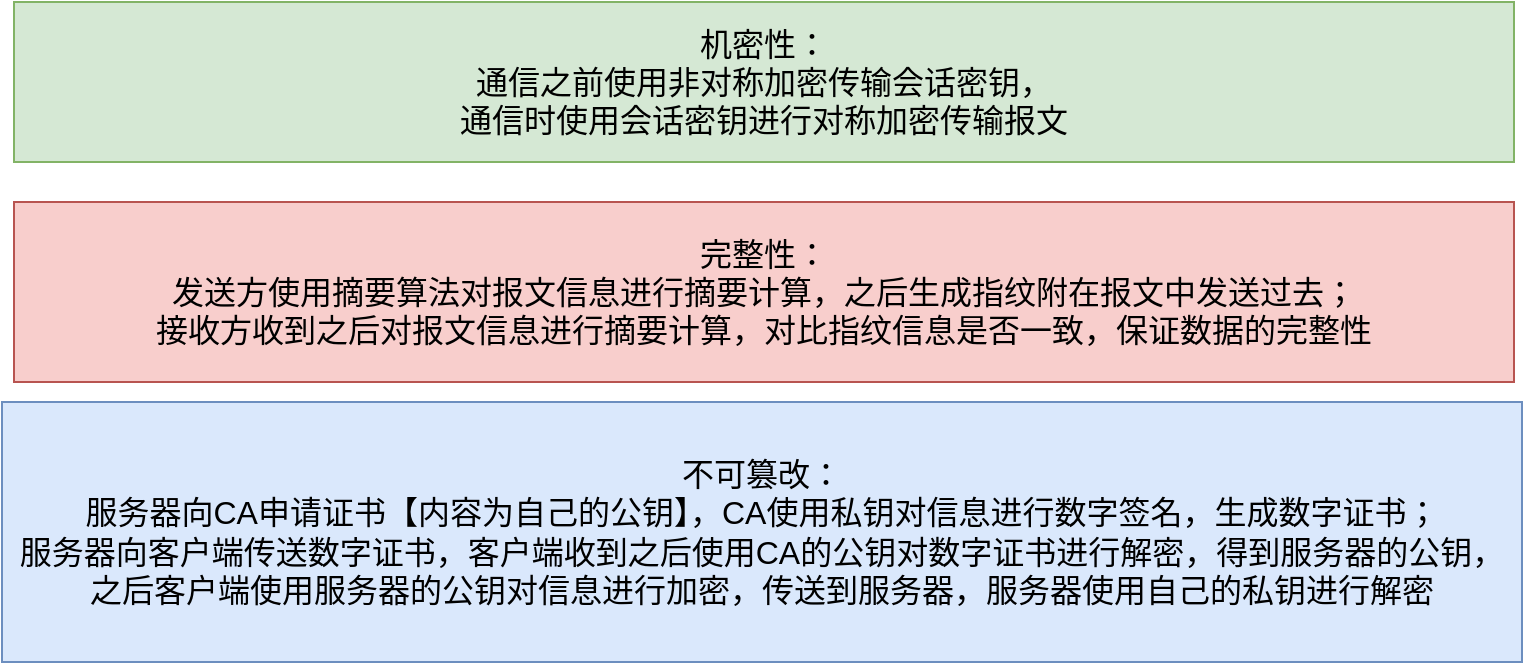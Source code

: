 <mxfile version="17.1.2" type="github">
  <diagram id="nL1iAU4mYm8YHUkbEi2Z" name="第 1 页">
    <mxGraphModel dx="1038" dy="585" grid="1" gridSize="10" guides="1" tooltips="1" connect="1" arrows="1" fold="1" page="1" pageScale="1" pageWidth="827" pageHeight="1169" math="0" shadow="0">
      <root>
        <mxCell id="0" />
        <mxCell id="1" parent="0" />
        <mxCell id="b5ajGhH7YJsi-_I0ocPr-1" value="机密性：&lt;br&gt;通信之前使用非对称加密传输会话密钥，&lt;br&gt;通信时使用会话密钥进行对称加密传输报文" style="text;html=1;strokeColor=#82b366;fillColor=#d5e8d4;align=center;verticalAlign=middle;whiteSpace=wrap;rounded=0;fontSize=16;" vertex="1" parent="1">
          <mxGeometry x="40" y="90" width="750" height="80" as="geometry" />
        </mxCell>
        <mxCell id="b5ajGhH7YJsi-_I0ocPr-2" value="完整性：&lt;br&gt;发送方使用摘要算法对报文信息进行摘要计算，之后生成指纹附在报文中发送过去；&lt;br&gt;接收方收到之后对报文信息进行摘要计算，对比指纹信息是否一致，保证数据的完整性" style="text;html=1;strokeColor=#b85450;fillColor=#f8cecc;align=center;verticalAlign=middle;whiteSpace=wrap;rounded=0;fontSize=16;" vertex="1" parent="1">
          <mxGeometry x="40" y="190" width="750" height="90" as="geometry" />
        </mxCell>
        <mxCell id="b5ajGhH7YJsi-_I0ocPr-3" value="不可篡改：&lt;br&gt;服务器向CA申请证书【内容为自己的公钥】，CA使用私钥对信息进行数字签名，生成数字证书；&lt;br&gt;服务器向客户端传送数字证书，客户端收到之后使用CA的公钥对数字证书进行解密，得到服务器的公钥，&lt;br&gt;之后客户端使用服务器的公钥对信息进行加密，传送到服务器，服务器使用自己的私钥进行解密" style="text;html=1;strokeColor=#6c8ebf;fillColor=#dae8fc;align=center;verticalAlign=middle;whiteSpace=wrap;rounded=0;fontSize=16;" vertex="1" parent="1">
          <mxGeometry x="34" y="290" width="760" height="130" as="geometry" />
        </mxCell>
      </root>
    </mxGraphModel>
  </diagram>
</mxfile>
